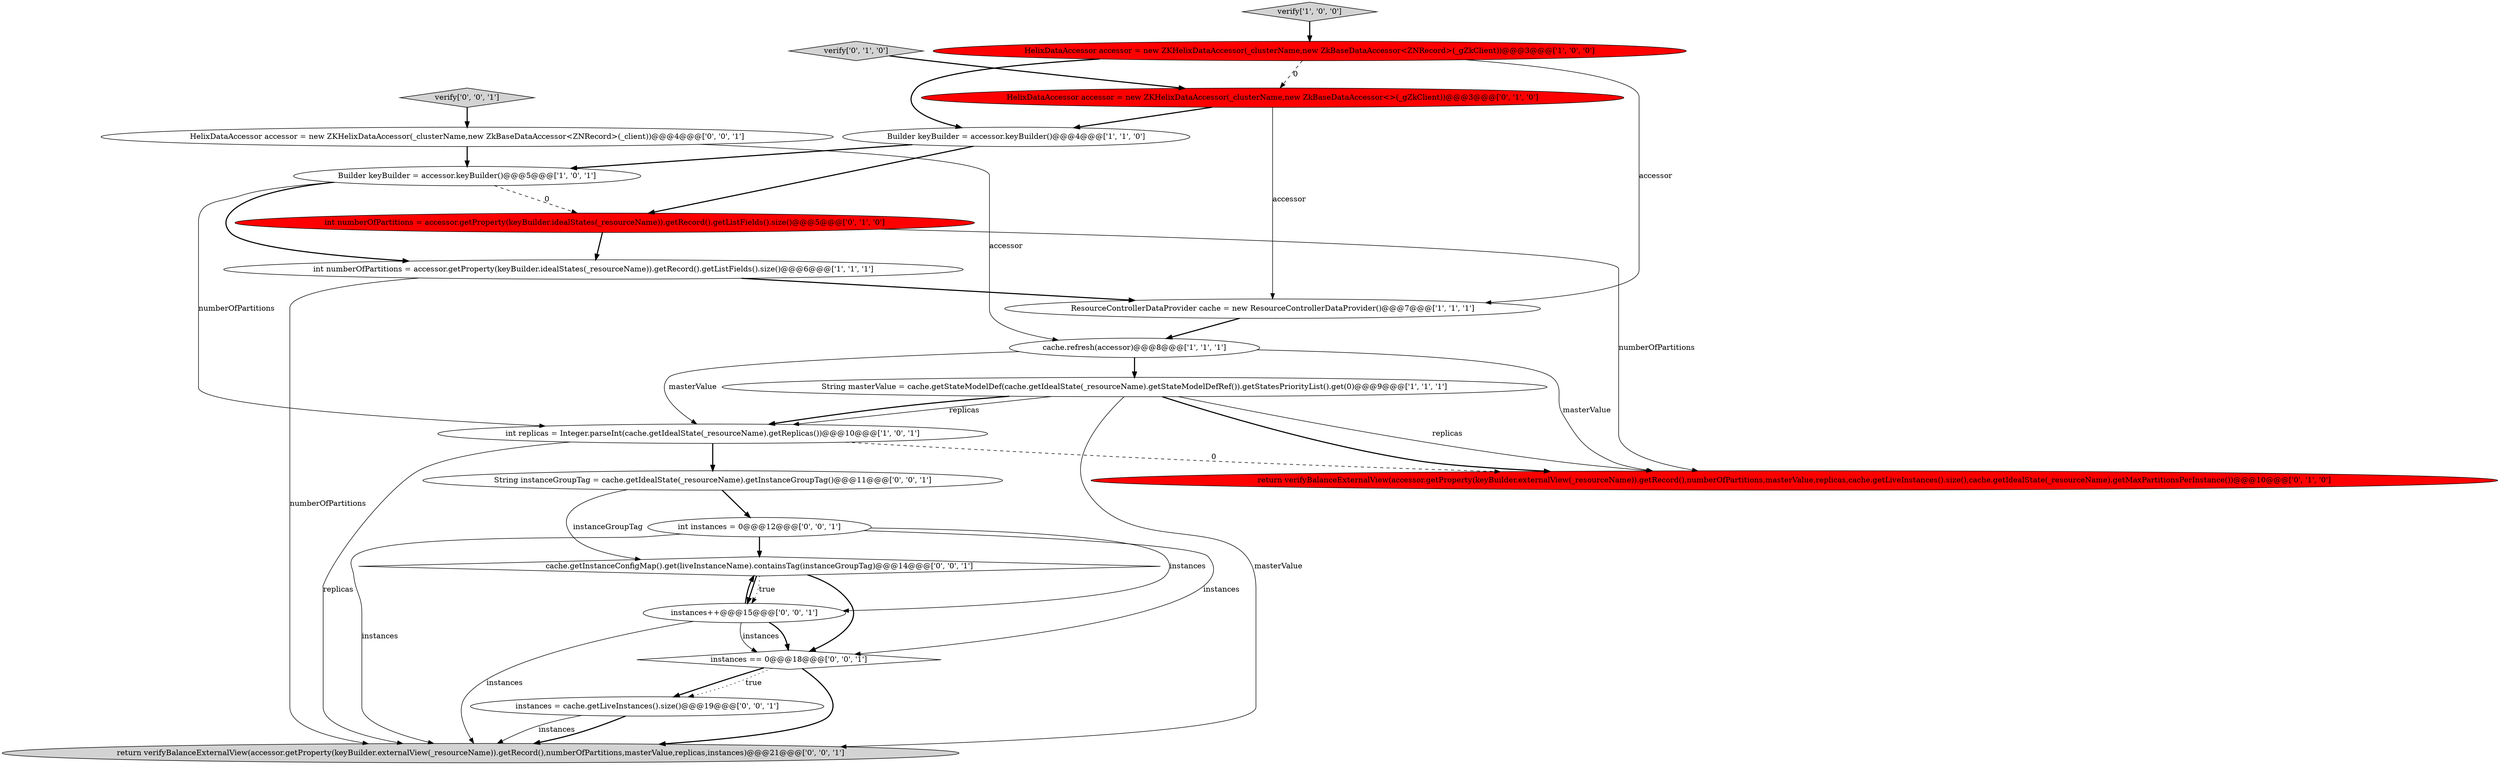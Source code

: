 digraph {
10 [style = filled, label = "verify['0', '1', '0']", fillcolor = lightgray, shape = diamond image = "AAA0AAABBB2BBB"];
14 [style = filled, label = "HelixDataAccessor accessor = new ZKHelixDataAccessor(_clusterName,new ZkBaseDataAccessor<ZNRecord>(_client))@@@4@@@['0', '0', '1']", fillcolor = white, shape = ellipse image = "AAA0AAABBB3BBB"];
3 [style = filled, label = "Builder keyBuilder = accessor.keyBuilder()@@@5@@@['1', '0', '1']", fillcolor = white, shape = ellipse image = "AAA0AAABBB1BBB"];
19 [style = filled, label = "return verifyBalanceExternalView(accessor.getProperty(keyBuilder.externalView(_resourceName)).getRecord(),numberOfPartitions,masterValue,replicas,instances)@@@21@@@['0', '0', '1']", fillcolor = lightgray, shape = ellipse image = "AAA0AAABBB3BBB"];
8 [style = filled, label = "verify['1', '0', '0']", fillcolor = lightgray, shape = diamond image = "AAA0AAABBB1BBB"];
9 [style = filled, label = "HelixDataAccessor accessor = new ZKHelixDataAccessor(_clusterName,new ZkBaseDataAccessor<>(_gZkClient))@@@3@@@['0', '1', '0']", fillcolor = red, shape = ellipse image = "AAA1AAABBB2BBB"];
17 [style = filled, label = "instances == 0@@@18@@@['0', '0', '1']", fillcolor = white, shape = diamond image = "AAA0AAABBB3BBB"];
20 [style = filled, label = "int instances = 0@@@12@@@['0', '0', '1']", fillcolor = white, shape = ellipse image = "AAA0AAABBB3BBB"];
13 [style = filled, label = "instances = cache.getLiveInstances().size()@@@19@@@['0', '0', '1']", fillcolor = white, shape = ellipse image = "AAA0AAABBB3BBB"];
12 [style = filled, label = "int numberOfPartitions = accessor.getProperty(keyBuilder.idealStates(_resourceName)).getRecord().getListFields().size()@@@5@@@['0', '1', '0']", fillcolor = red, shape = ellipse image = "AAA1AAABBB2BBB"];
16 [style = filled, label = "cache.getInstanceConfigMap().get(liveInstanceName).containsTag(instanceGroupTag)@@@14@@@['0', '0', '1']", fillcolor = white, shape = diamond image = "AAA0AAABBB3BBB"];
6 [style = filled, label = "Builder keyBuilder = accessor.keyBuilder()@@@4@@@['1', '1', '0']", fillcolor = white, shape = ellipse image = "AAA0AAABBB1BBB"];
7 [style = filled, label = "HelixDataAccessor accessor = new ZKHelixDataAccessor(_clusterName,new ZkBaseDataAccessor<ZNRecord>(_gZkClient))@@@3@@@['1', '0', '0']", fillcolor = red, shape = ellipse image = "AAA1AAABBB1BBB"];
15 [style = filled, label = "instances++@@@15@@@['0', '0', '1']", fillcolor = white, shape = ellipse image = "AAA0AAABBB3BBB"];
18 [style = filled, label = "verify['0', '0', '1']", fillcolor = lightgray, shape = diamond image = "AAA0AAABBB3BBB"];
5 [style = filled, label = "int numberOfPartitions = accessor.getProperty(keyBuilder.idealStates(_resourceName)).getRecord().getListFields().size()@@@6@@@['1', '1', '1']", fillcolor = white, shape = ellipse image = "AAA0AAABBB1BBB"];
0 [style = filled, label = "ResourceControllerDataProvider cache = new ResourceControllerDataProvider()@@@7@@@['1', '1', '1']", fillcolor = white, shape = ellipse image = "AAA0AAABBB1BBB"];
2 [style = filled, label = "cache.refresh(accessor)@@@8@@@['1', '1', '1']", fillcolor = white, shape = ellipse image = "AAA0AAABBB1BBB"];
4 [style = filled, label = "int replicas = Integer.parseInt(cache.getIdealState(_resourceName).getReplicas())@@@10@@@['1', '0', '1']", fillcolor = white, shape = ellipse image = "AAA0AAABBB1BBB"];
21 [style = filled, label = "String instanceGroupTag = cache.getIdealState(_resourceName).getInstanceGroupTag()@@@11@@@['0', '0', '1']", fillcolor = white, shape = ellipse image = "AAA0AAABBB3BBB"];
1 [style = filled, label = "String masterValue = cache.getStateModelDef(cache.getIdealState(_resourceName).getStateModelDefRef()).getStatesPriorityList().get(0)@@@9@@@['1', '1', '1']", fillcolor = white, shape = ellipse image = "AAA0AAABBB1BBB"];
11 [style = filled, label = "return verifyBalanceExternalView(accessor.getProperty(keyBuilder.externalView(_resourceName)).getRecord(),numberOfPartitions,masterValue,replicas,cache.getLiveInstances().size(),cache.getIdealState(_resourceName).getMaxPartitionsPerInstance())@@@10@@@['0', '1', '0']", fillcolor = red, shape = ellipse image = "AAA1AAABBB2BBB"];
14->3 [style = bold, label=""];
6->3 [style = bold, label=""];
16->15 [style = bold, label=""];
1->4 [style = bold, label=""];
12->5 [style = bold, label=""];
2->1 [style = bold, label=""];
4->19 [style = solid, label="replicas"];
0->2 [style = bold, label=""];
15->19 [style = solid, label="instances"];
4->21 [style = bold, label=""];
20->17 [style = solid, label="instances"];
2->11 [style = solid, label="masterValue"];
13->19 [style = solid, label="instances"];
16->17 [style = bold, label=""];
21->16 [style = solid, label="instanceGroupTag"];
15->16 [style = bold, label=""];
7->0 [style = solid, label="accessor"];
9->0 [style = solid, label="accessor"];
17->19 [style = bold, label=""];
8->7 [style = bold, label=""];
1->11 [style = bold, label=""];
9->6 [style = bold, label=""];
1->4 [style = solid, label="replicas"];
15->17 [style = bold, label=""];
3->5 [style = bold, label=""];
13->19 [style = bold, label=""];
21->20 [style = bold, label=""];
20->16 [style = bold, label=""];
3->12 [style = dashed, label="0"];
3->4 [style = solid, label="numberOfPartitions"];
5->0 [style = bold, label=""];
12->11 [style = solid, label="numberOfPartitions"];
7->9 [style = dashed, label="0"];
1->11 [style = solid, label="replicas"];
7->6 [style = bold, label=""];
20->19 [style = solid, label="instances"];
15->17 [style = solid, label="instances"];
5->19 [style = solid, label="numberOfPartitions"];
20->15 [style = solid, label="instances"];
1->19 [style = solid, label="masterValue"];
10->9 [style = bold, label=""];
17->13 [style = bold, label=""];
2->4 [style = solid, label="masterValue"];
4->11 [style = dashed, label="0"];
14->2 [style = solid, label="accessor"];
17->13 [style = dotted, label="true"];
18->14 [style = bold, label=""];
16->15 [style = dotted, label="true"];
6->12 [style = bold, label=""];
}

